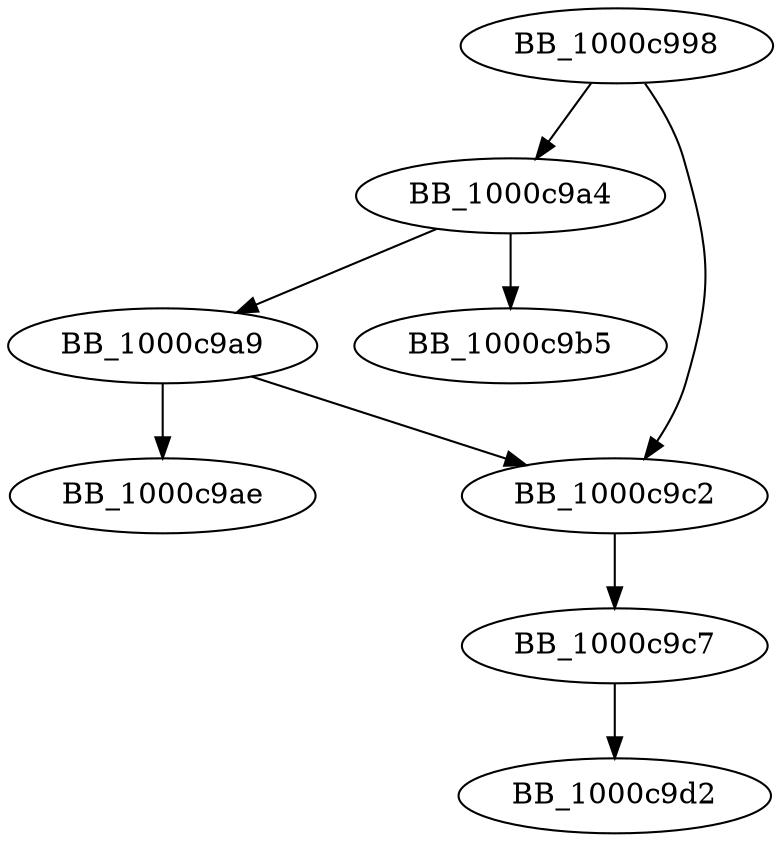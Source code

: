 DiGraph __set_error_mode{
BB_1000c998->BB_1000c9a4
BB_1000c998->BB_1000c9c2
BB_1000c9a4->BB_1000c9a9
BB_1000c9a4->BB_1000c9b5
BB_1000c9a9->BB_1000c9ae
BB_1000c9a9->BB_1000c9c2
BB_1000c9c2->BB_1000c9c7
BB_1000c9c7->BB_1000c9d2
}

